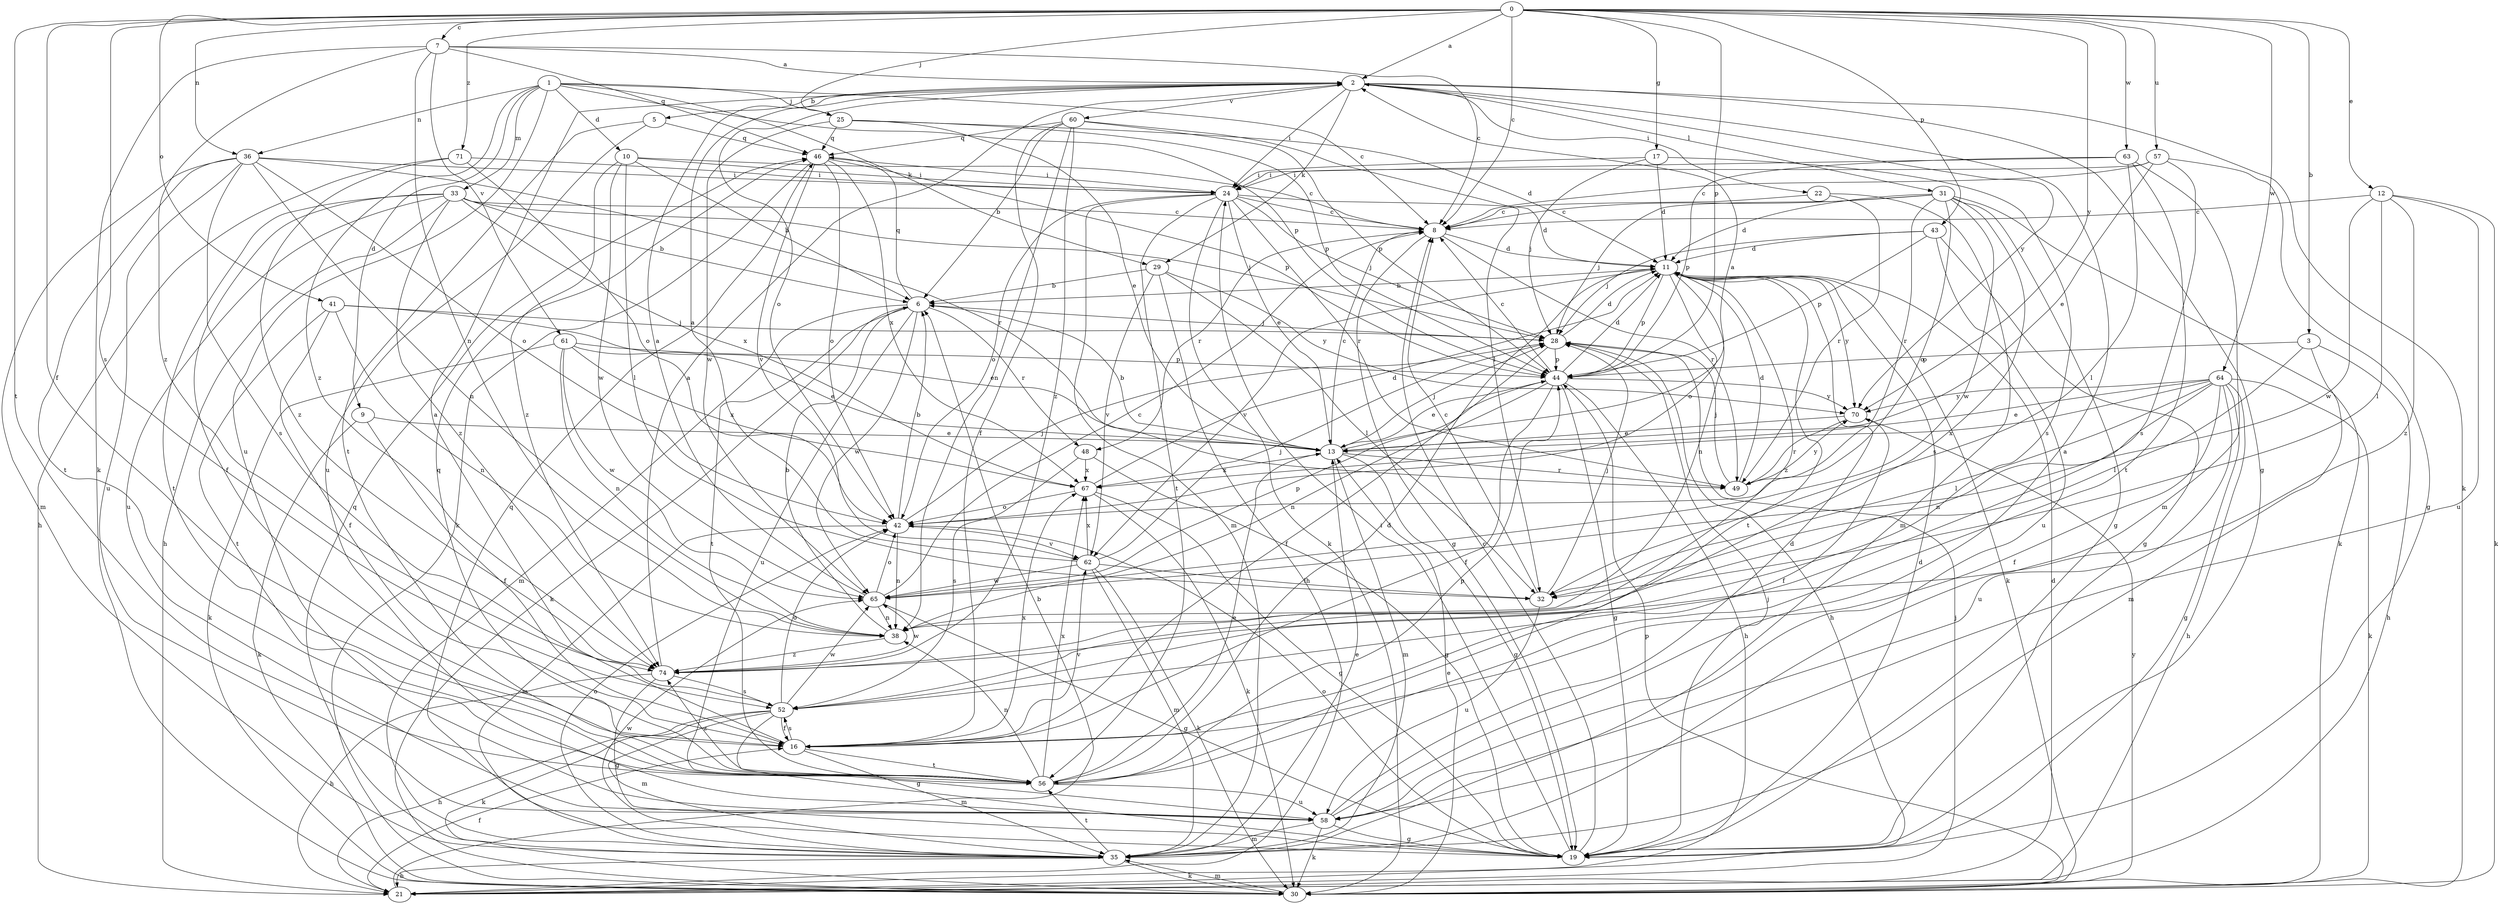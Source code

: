 strict digraph  {
0;
1;
2;
3;
5;
6;
7;
8;
9;
10;
11;
12;
13;
16;
17;
19;
21;
22;
24;
25;
28;
29;
30;
31;
32;
33;
35;
36;
38;
41;
42;
43;
44;
46;
48;
49;
52;
56;
57;
58;
60;
61;
62;
63;
64;
65;
67;
70;
71;
74;
0 -> 2  [label=a];
0 -> 3  [label=b];
0 -> 7  [label=c];
0 -> 8  [label=c];
0 -> 12  [label=e];
0 -> 16  [label=f];
0 -> 17  [label=g];
0 -> 25  [label=j];
0 -> 36  [label=n];
0 -> 41  [label=o];
0 -> 43  [label=p];
0 -> 44  [label=p];
0 -> 52  [label=s];
0 -> 56  [label=t];
0 -> 57  [label=u];
0 -> 63  [label=w];
0 -> 64  [label=w];
0 -> 70  [label=y];
0 -> 71  [label=z];
1 -> 8  [label=c];
1 -> 9  [label=d];
1 -> 10  [label=d];
1 -> 25  [label=j];
1 -> 29  [label=k];
1 -> 33  [label=m];
1 -> 36  [label=n];
1 -> 44  [label=p];
1 -> 58  [label=u];
1 -> 74  [label=z];
2 -> 5  [label=b];
2 -> 19  [label=g];
2 -> 22  [label=i];
2 -> 24  [label=i];
2 -> 29  [label=k];
2 -> 30  [label=k];
2 -> 31  [label=l];
2 -> 42  [label=o];
2 -> 60  [label=v];
2 -> 70  [label=y];
3 -> 21  [label=h];
3 -> 32  [label=l];
3 -> 35  [label=m];
3 -> 44  [label=p];
5 -> 46  [label=q];
5 -> 56  [label=t];
5 -> 58  [label=u];
6 -> 28  [label=j];
6 -> 30  [label=k];
6 -> 35  [label=m];
6 -> 46  [label=q];
6 -> 48  [label=r];
6 -> 56  [label=t];
6 -> 58  [label=u];
6 -> 65  [label=w];
7 -> 2  [label=a];
7 -> 8  [label=c];
7 -> 30  [label=k];
7 -> 38  [label=n];
7 -> 46  [label=q];
7 -> 61  [label=v];
7 -> 74  [label=z];
8 -> 11  [label=d];
8 -> 19  [label=g];
8 -> 48  [label=r];
8 -> 49  [label=r];
9 -> 13  [label=e];
9 -> 16  [label=f];
9 -> 30  [label=k];
10 -> 6  [label=b];
10 -> 8  [label=c];
10 -> 24  [label=i];
10 -> 32  [label=l];
10 -> 65  [label=w];
10 -> 74  [label=z];
11 -> 6  [label=b];
11 -> 30  [label=k];
11 -> 38  [label=n];
11 -> 42  [label=o];
11 -> 44  [label=p];
11 -> 56  [label=t];
11 -> 62  [label=v];
11 -> 70  [label=y];
11 -> 74  [label=z];
12 -> 8  [label=c];
12 -> 30  [label=k];
12 -> 32  [label=l];
12 -> 58  [label=u];
12 -> 65  [label=w];
12 -> 74  [label=z];
13 -> 2  [label=a];
13 -> 6  [label=b];
13 -> 8  [label=c];
13 -> 19  [label=g];
13 -> 28  [label=j];
13 -> 35  [label=m];
13 -> 49  [label=r];
13 -> 67  [label=x];
16 -> 2  [label=a];
16 -> 35  [label=m];
16 -> 52  [label=s];
16 -> 56  [label=t];
16 -> 62  [label=v];
16 -> 67  [label=x];
17 -> 11  [label=d];
17 -> 24  [label=i];
17 -> 28  [label=j];
17 -> 52  [label=s];
19 -> 8  [label=c];
19 -> 11  [label=d];
19 -> 24  [label=i];
19 -> 28  [label=j];
19 -> 42  [label=o];
19 -> 46  [label=q];
21 -> 6  [label=b];
21 -> 11  [label=d];
21 -> 16  [label=f];
21 -> 28  [label=j];
22 -> 8  [label=c];
22 -> 35  [label=m];
22 -> 49  [label=r];
24 -> 8  [label=c];
24 -> 11  [label=d];
24 -> 13  [label=e];
24 -> 28  [label=j];
24 -> 30  [label=k];
24 -> 35  [label=m];
24 -> 42  [label=o];
24 -> 49  [label=r];
24 -> 56  [label=t];
25 -> 11  [label=d];
25 -> 13  [label=e];
25 -> 44  [label=p];
25 -> 46  [label=q];
25 -> 65  [label=w];
28 -> 11  [label=d];
28 -> 16  [label=f];
28 -> 21  [label=h];
28 -> 44  [label=p];
29 -> 6  [label=b];
29 -> 21  [label=h];
29 -> 32  [label=l];
29 -> 62  [label=v];
29 -> 70  [label=y];
30 -> 13  [label=e];
30 -> 35  [label=m];
30 -> 44  [label=p];
30 -> 70  [label=y];
31 -> 8  [label=c];
31 -> 11  [label=d];
31 -> 19  [label=g];
31 -> 28  [label=j];
31 -> 30  [label=k];
31 -> 42  [label=o];
31 -> 49  [label=r];
31 -> 52  [label=s];
31 -> 65  [label=w];
32 -> 8  [label=c];
32 -> 28  [label=j];
32 -> 58  [label=u];
33 -> 6  [label=b];
33 -> 8  [label=c];
33 -> 16  [label=f];
33 -> 21  [label=h];
33 -> 28  [label=j];
33 -> 56  [label=t];
33 -> 58  [label=u];
33 -> 67  [label=x];
33 -> 74  [label=z];
35 -> 13  [label=e];
35 -> 21  [label=h];
35 -> 30  [label=k];
35 -> 42  [label=o];
35 -> 46  [label=q];
35 -> 56  [label=t];
35 -> 65  [label=w];
36 -> 24  [label=i];
36 -> 35  [label=m];
36 -> 38  [label=n];
36 -> 42  [label=o];
36 -> 49  [label=r];
36 -> 52  [label=s];
36 -> 56  [label=t];
36 -> 58  [label=u];
38 -> 6  [label=b];
38 -> 74  [label=z];
41 -> 13  [label=e];
41 -> 16  [label=f];
41 -> 28  [label=j];
41 -> 38  [label=n];
41 -> 56  [label=t];
42 -> 6  [label=b];
42 -> 28  [label=j];
42 -> 35  [label=m];
42 -> 38  [label=n];
42 -> 62  [label=v];
43 -> 11  [label=d];
43 -> 19  [label=g];
43 -> 28  [label=j];
43 -> 44  [label=p];
43 -> 58  [label=u];
44 -> 8  [label=c];
44 -> 11  [label=d];
44 -> 13  [label=e];
44 -> 16  [label=f];
44 -> 19  [label=g];
44 -> 21  [label=h];
44 -> 38  [label=n];
44 -> 70  [label=y];
46 -> 24  [label=i];
46 -> 30  [label=k];
46 -> 42  [label=o];
46 -> 44  [label=p];
46 -> 62  [label=v];
46 -> 67  [label=x];
48 -> 19  [label=g];
48 -> 52  [label=s];
48 -> 67  [label=x];
49 -> 11  [label=d];
49 -> 28  [label=j];
49 -> 70  [label=y];
52 -> 16  [label=f];
52 -> 19  [label=g];
52 -> 21  [label=h];
52 -> 30  [label=k];
52 -> 35  [label=m];
52 -> 42  [label=o];
52 -> 65  [label=w];
56 -> 11  [label=d];
56 -> 13  [label=e];
56 -> 38  [label=n];
56 -> 44  [label=p];
56 -> 46  [label=q];
56 -> 58  [label=u];
56 -> 67  [label=x];
56 -> 74  [label=z];
57 -> 8  [label=c];
57 -> 13  [label=e];
57 -> 19  [label=g];
57 -> 24  [label=i];
57 -> 52  [label=s];
58 -> 2  [label=a];
58 -> 11  [label=d];
58 -> 19  [label=g];
58 -> 30  [label=k];
58 -> 35  [label=m];
60 -> 6  [label=b];
60 -> 16  [label=f];
60 -> 32  [label=l];
60 -> 38  [label=n];
60 -> 44  [label=p];
60 -> 46  [label=q];
60 -> 74  [label=z];
61 -> 13  [label=e];
61 -> 30  [label=k];
61 -> 38  [label=n];
61 -> 44  [label=p];
61 -> 65  [label=w];
61 -> 67  [label=x];
62 -> 2  [label=a];
62 -> 28  [label=j];
62 -> 30  [label=k];
62 -> 32  [label=l];
62 -> 35  [label=m];
62 -> 65  [label=w];
62 -> 67  [label=x];
63 -> 24  [label=i];
63 -> 32  [label=l];
63 -> 35  [label=m];
63 -> 44  [label=p];
63 -> 56  [label=t];
64 -> 13  [label=e];
64 -> 16  [label=f];
64 -> 19  [label=g];
64 -> 21  [label=h];
64 -> 30  [label=k];
64 -> 32  [label=l];
64 -> 38  [label=n];
64 -> 58  [label=u];
64 -> 67  [label=x];
64 -> 70  [label=y];
65 -> 2  [label=a];
65 -> 8  [label=c];
65 -> 19  [label=g];
65 -> 38  [label=n];
65 -> 42  [label=o];
65 -> 44  [label=p];
67 -> 11  [label=d];
67 -> 19  [label=g];
67 -> 30  [label=k];
67 -> 42  [label=o];
70 -> 13  [label=e];
70 -> 16  [label=f];
70 -> 49  [label=r];
71 -> 21  [label=h];
71 -> 24  [label=i];
71 -> 42  [label=o];
71 -> 74  [label=z];
74 -> 2  [label=a];
74 -> 19  [label=g];
74 -> 21  [label=h];
74 -> 52  [label=s];
74 -> 65  [label=w];
}

